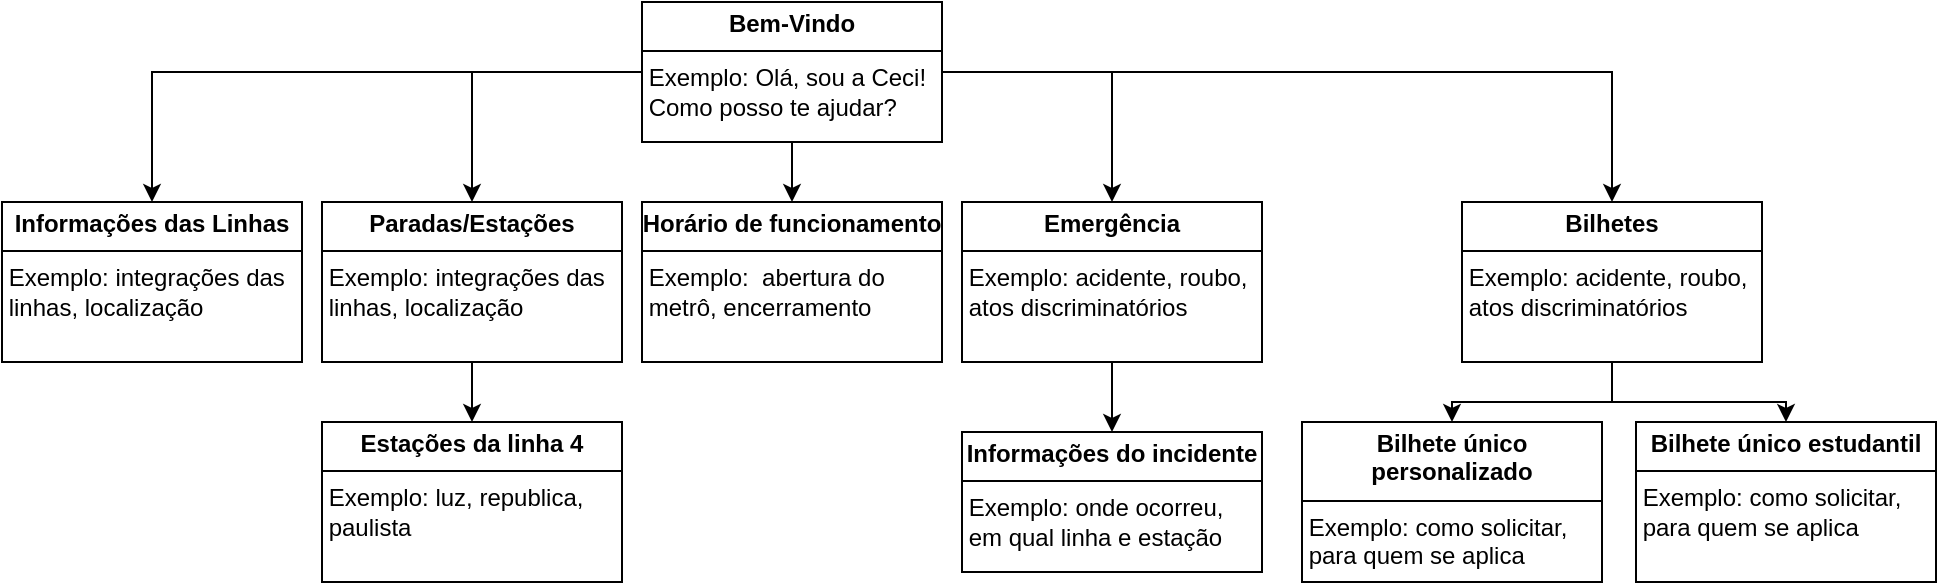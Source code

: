 <mxfile version="24.7.16">
  <diagram name="Página-1" id="xC3IDfEOeGeeoKpa32cC">
    <mxGraphModel dx="880" dy="416" grid="1" gridSize="10" guides="1" tooltips="1" connect="1" arrows="1" fold="1" page="1" pageScale="1" pageWidth="827" pageHeight="1169" math="0" shadow="0">
      <root>
        <mxCell id="0" />
        <mxCell id="1" parent="0" />
        <mxCell id="eKghHrFIvK1k567l9pEH-8" style="edgeStyle=orthogonalEdgeStyle;rounded=0;orthogonalLoop=1;jettySize=auto;html=1;" edge="1" parent="1" source="eKghHrFIvK1k567l9pEH-6" target="eKghHrFIvK1k567l9pEH-7">
          <mxGeometry relative="1" as="geometry" />
        </mxCell>
        <mxCell id="eKghHrFIvK1k567l9pEH-10" style="edgeStyle=orthogonalEdgeStyle;rounded=0;orthogonalLoop=1;jettySize=auto;html=1;" edge="1" parent="1" source="eKghHrFIvK1k567l9pEH-6" target="eKghHrFIvK1k567l9pEH-9">
          <mxGeometry relative="1" as="geometry" />
        </mxCell>
        <mxCell id="eKghHrFIvK1k567l9pEH-14" style="edgeStyle=orthogonalEdgeStyle;rounded=0;orthogonalLoop=1;jettySize=auto;html=1;" edge="1" parent="1" source="eKghHrFIvK1k567l9pEH-6" target="eKghHrFIvK1k567l9pEH-11">
          <mxGeometry relative="1" as="geometry" />
        </mxCell>
        <mxCell id="eKghHrFIvK1k567l9pEH-15" style="edgeStyle=orthogonalEdgeStyle;rounded=0;orthogonalLoop=1;jettySize=auto;html=1;" edge="1" parent="1" source="eKghHrFIvK1k567l9pEH-6" target="eKghHrFIvK1k567l9pEH-12">
          <mxGeometry relative="1" as="geometry" />
        </mxCell>
        <mxCell id="eKghHrFIvK1k567l9pEH-19" style="edgeStyle=orthogonalEdgeStyle;rounded=0;orthogonalLoop=1;jettySize=auto;html=1;" edge="1" parent="1" source="eKghHrFIvK1k567l9pEH-6" target="eKghHrFIvK1k567l9pEH-18">
          <mxGeometry relative="1" as="geometry" />
        </mxCell>
        <mxCell id="eKghHrFIvK1k567l9pEH-6" value="&lt;p style=&quot;margin:0px;margin-top:4px;text-align:center;&quot;&gt;&lt;b&gt;Bem-Vindo&lt;/b&gt;&lt;/p&gt;&lt;hr size=&quot;1&quot; style=&quot;border-style:solid;&quot;&gt;&lt;div style=&quot;height:2px;&quot;&gt;&amp;nbsp;Exemplo:&amp;nbsp;Olá, sou a Ceci!&amp;nbsp; &amp;nbsp;Como posso te ajudar?&lt;/div&gt;" style="verticalAlign=top;align=left;overflow=fill;html=1;whiteSpace=wrap;" vertex="1" parent="1">
          <mxGeometry x="330" y="310" width="150" height="70" as="geometry" />
        </mxCell>
        <mxCell id="eKghHrFIvK1k567l9pEH-7" value="&lt;p style=&quot;margin:0px;margin-top:4px;text-align:center;&quot;&gt;&lt;b&gt;Informações das Linhas&lt;/b&gt;&lt;/p&gt;&lt;hr size=&quot;1&quot; style=&quot;border-style:solid;&quot;&gt;&lt;div style=&quot;height:2px;&quot;&gt;&amp;nbsp;Exemplo: integrações das&amp;nbsp; &amp;nbsp;linhas, localização&lt;/div&gt;" style="verticalAlign=top;align=left;overflow=fill;html=1;whiteSpace=wrap;" vertex="1" parent="1">
          <mxGeometry x="10" y="410" width="150" height="80" as="geometry" />
        </mxCell>
        <mxCell id="eKghHrFIvK1k567l9pEH-25" style="edgeStyle=orthogonalEdgeStyle;rounded=0;orthogonalLoop=1;jettySize=auto;html=1;" edge="1" parent="1" source="eKghHrFIvK1k567l9pEH-9" target="eKghHrFIvK1k567l9pEH-24">
          <mxGeometry relative="1" as="geometry" />
        </mxCell>
        <mxCell id="eKghHrFIvK1k567l9pEH-9" value="&lt;p style=&quot;margin:0px;margin-top:4px;text-align:center;&quot;&gt;&lt;b&gt;Paradas/Estações&lt;/b&gt;&lt;br&gt;&lt;/p&gt;&lt;hr size=&quot;1&quot; style=&quot;border-style:solid;&quot;&gt;&lt;div style=&quot;height:2px;&quot;&gt;&amp;nbsp;Exemplo: integrações das&amp;nbsp; &amp;nbsp;linhas, localização&lt;/div&gt;" style="verticalAlign=top;align=left;overflow=fill;html=1;whiteSpace=wrap;" vertex="1" parent="1">
          <mxGeometry x="170" y="410" width="150" height="80" as="geometry" />
        </mxCell>
        <mxCell id="eKghHrFIvK1k567l9pEH-11" value="&lt;p style=&quot;margin:0px;margin-top:4px;text-align:center;&quot;&gt;&lt;b&gt;Horário de funcionamento&lt;/b&gt;&lt;/p&gt;&lt;hr size=&quot;1&quot; style=&quot;border-style:solid;&quot;&gt;&lt;div style=&quot;height:2px;&quot;&gt;&amp;nbsp;Exemplo:&amp;nbsp; abertura do&amp;nbsp; &amp;nbsp;metrô, encerramento&lt;/div&gt;" style="verticalAlign=top;align=left;overflow=fill;html=1;whiteSpace=wrap;" vertex="1" parent="1">
          <mxGeometry x="330" y="410" width="150" height="80" as="geometry" />
        </mxCell>
        <mxCell id="eKghHrFIvK1k567l9pEH-17" style="edgeStyle=orthogonalEdgeStyle;rounded=0;orthogonalLoop=1;jettySize=auto;html=1;" edge="1" parent="1" source="eKghHrFIvK1k567l9pEH-12" target="eKghHrFIvK1k567l9pEH-16">
          <mxGeometry relative="1" as="geometry" />
        </mxCell>
        <mxCell id="eKghHrFIvK1k567l9pEH-12" value="&lt;p style=&quot;margin:0px;margin-top:4px;text-align:center;&quot;&gt;&lt;b&gt;Emergência&lt;/b&gt;&lt;/p&gt;&lt;hr size=&quot;1&quot; style=&quot;border-style:solid;&quot;&gt;&lt;div style=&quot;height:2px;&quot;&gt;&amp;nbsp;Exemplo: acidente, roubo,&amp;nbsp; &amp;nbsp;atos discriminatórios&lt;/div&gt;" style="verticalAlign=top;align=left;overflow=fill;html=1;whiteSpace=wrap;" vertex="1" parent="1">
          <mxGeometry x="490" y="410" width="150" height="80" as="geometry" />
        </mxCell>
        <mxCell id="eKghHrFIvK1k567l9pEH-16" value="&lt;p style=&quot;margin:0px;margin-top:4px;text-align:center;&quot;&gt;&lt;b&gt;Informações do incidente&lt;/b&gt;&lt;/p&gt;&lt;hr size=&quot;1&quot; style=&quot;border-style:solid;&quot;&gt;&lt;div style=&quot;height:2px;&quot;&gt;&amp;nbsp;Exemplo: onde ocorreu,&amp;nbsp; &amp;nbsp;em qual linha e estação&lt;/div&gt;" style="verticalAlign=top;align=left;overflow=fill;html=1;whiteSpace=wrap;" vertex="1" parent="1">
          <mxGeometry x="490" y="525" width="150" height="70" as="geometry" />
        </mxCell>
        <mxCell id="eKghHrFIvK1k567l9pEH-22" style="edgeStyle=orthogonalEdgeStyle;rounded=0;orthogonalLoop=1;jettySize=auto;html=1;" edge="1" parent="1" source="eKghHrFIvK1k567l9pEH-18" target="eKghHrFIvK1k567l9pEH-21">
          <mxGeometry relative="1" as="geometry" />
        </mxCell>
        <mxCell id="eKghHrFIvK1k567l9pEH-23" style="edgeStyle=orthogonalEdgeStyle;rounded=0;orthogonalLoop=1;jettySize=auto;html=1;" edge="1" parent="1" source="eKghHrFIvK1k567l9pEH-18" target="eKghHrFIvK1k567l9pEH-20">
          <mxGeometry relative="1" as="geometry" />
        </mxCell>
        <mxCell id="eKghHrFIvK1k567l9pEH-18" value="&lt;p style=&quot;margin:0px;margin-top:4px;text-align:center;&quot;&gt;&lt;b&gt;Bilhetes&lt;/b&gt;&lt;/p&gt;&lt;hr size=&quot;1&quot; style=&quot;border-style:solid;&quot;&gt;&lt;div style=&quot;height:2px;&quot;&gt;&amp;nbsp;Exemplo: acidente, roubo,&amp;nbsp; &amp;nbsp;atos discriminatórios&lt;/div&gt;" style="verticalAlign=top;align=left;overflow=fill;html=1;whiteSpace=wrap;" vertex="1" parent="1">
          <mxGeometry x="740" y="410" width="150" height="80" as="geometry" />
        </mxCell>
        <mxCell id="eKghHrFIvK1k567l9pEH-20" value="&lt;p style=&quot;margin:0px;margin-top:4px;text-align:center;&quot;&gt;&lt;b&gt;Bilhete único personalizado&lt;/b&gt;&lt;/p&gt;&lt;hr size=&quot;1&quot; style=&quot;border-style:solid;&quot;&gt;&lt;div style=&quot;height:2px;&quot;&gt;&amp;nbsp;Exemplo: como solicitar,&amp;nbsp; &amp;nbsp;para quem se aplica&lt;/div&gt;" style="verticalAlign=top;align=left;overflow=fill;html=1;whiteSpace=wrap;" vertex="1" parent="1">
          <mxGeometry x="660" y="520" width="150" height="80" as="geometry" />
        </mxCell>
        <mxCell id="eKghHrFIvK1k567l9pEH-21" value="&lt;p style=&quot;margin:0px;margin-top:4px;text-align:center;&quot;&gt;&lt;b&gt;Bilhete único estudantil&lt;/b&gt;&lt;/p&gt;&lt;hr size=&quot;1&quot; style=&quot;border-style:solid;&quot;&gt;&lt;div style=&quot;height:2px;&quot;&gt;&amp;nbsp;Exemplo: como solicitar,&amp;nbsp; &amp;nbsp;para quem se aplica&lt;/div&gt;" style="verticalAlign=top;align=left;overflow=fill;html=1;whiteSpace=wrap;" vertex="1" parent="1">
          <mxGeometry x="827" y="520" width="150" height="80" as="geometry" />
        </mxCell>
        <mxCell id="eKghHrFIvK1k567l9pEH-24" value="&lt;p style=&quot;margin:0px;margin-top:4px;text-align:center;&quot;&gt;&lt;b&gt;Estações da linha 4&lt;/b&gt;&lt;br&gt;&lt;/p&gt;&lt;hr size=&quot;1&quot; style=&quot;border-style:solid;&quot;&gt;&lt;div style=&quot;height:2px;&quot;&gt;&amp;nbsp;Exemplo: luz, republica,&amp;nbsp; &amp;nbsp;paulista&lt;/div&gt;" style="verticalAlign=top;align=left;overflow=fill;html=1;whiteSpace=wrap;" vertex="1" parent="1">
          <mxGeometry x="170" y="520" width="150" height="80" as="geometry" />
        </mxCell>
      </root>
    </mxGraphModel>
  </diagram>
</mxfile>
